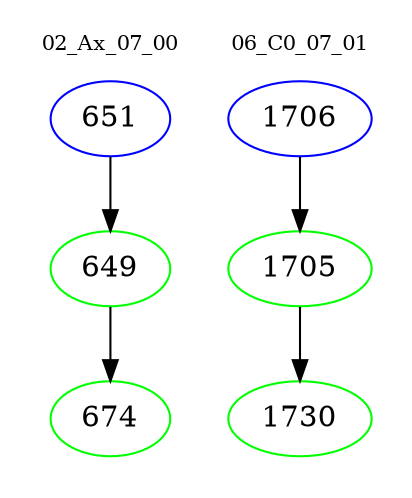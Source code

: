 digraph{
subgraph cluster_0 {
color = white
label = "02_Ax_07_00";
fontsize=10;
T0_651 [label="651", color="blue"]
T0_651 -> T0_649 [color="black"]
T0_649 [label="649", color="green"]
T0_649 -> T0_674 [color="black"]
T0_674 [label="674", color="green"]
}
subgraph cluster_1 {
color = white
label = "06_C0_07_01";
fontsize=10;
T1_1706 [label="1706", color="blue"]
T1_1706 -> T1_1705 [color="black"]
T1_1705 [label="1705", color="green"]
T1_1705 -> T1_1730 [color="black"]
T1_1730 [label="1730", color="green"]
}
}
